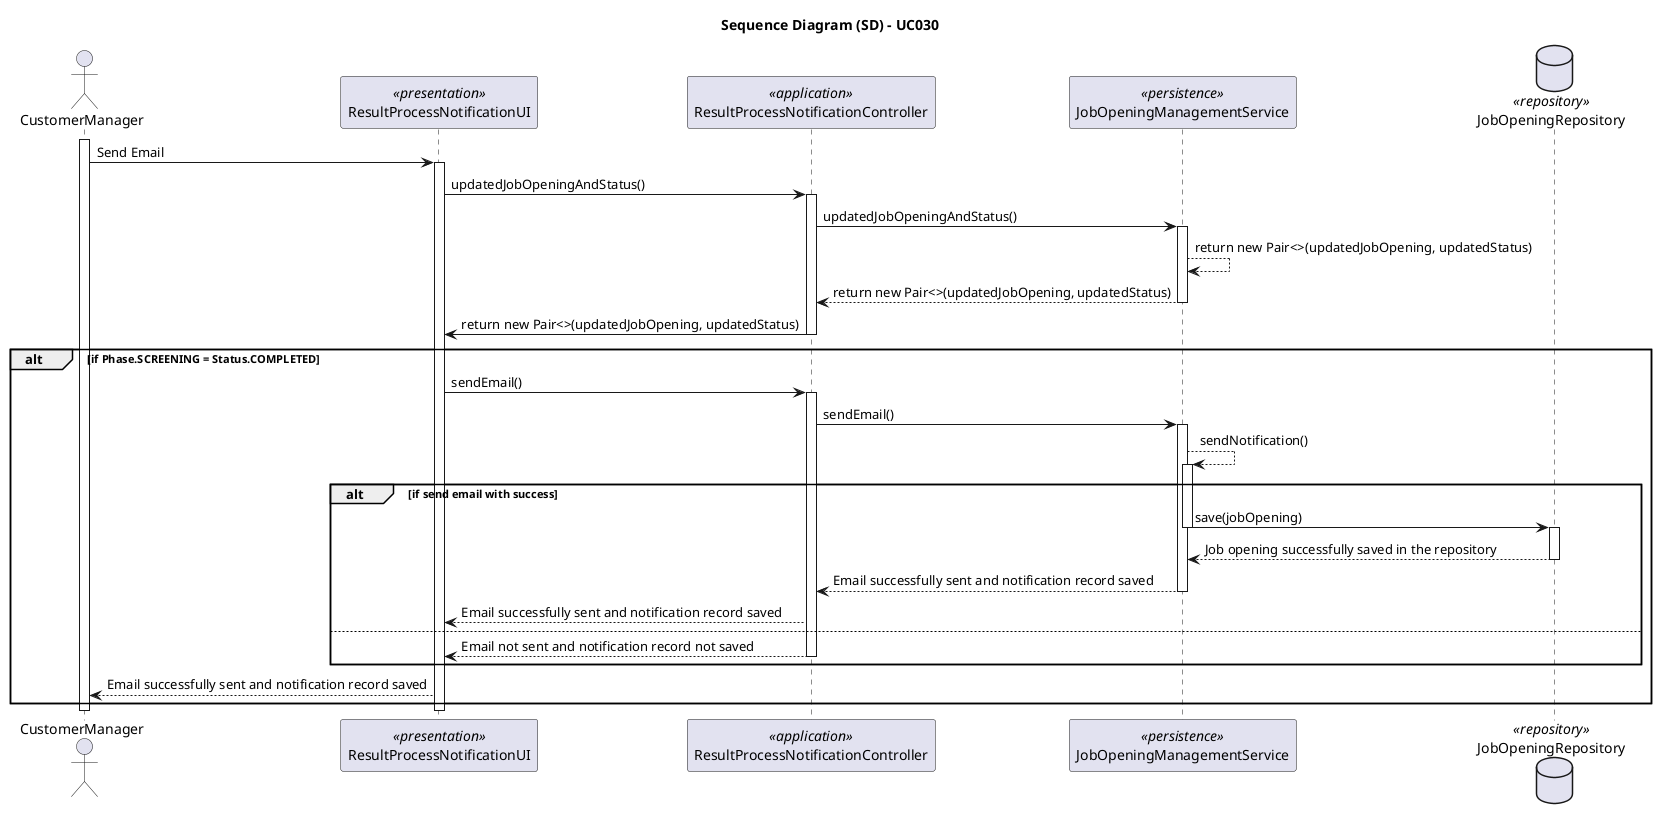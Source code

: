 @startuml
skinparam packageStyle rectangle
skinparam shadowing false
skinparam linetype polyline

skinparam classAttributeIconSize 0

title Sequence Diagram (SD) - UC030

actor CustomerManager as CM
participant ResultProcessNotificationUI as UI <<presentation>>
participant ResultProcessNotificationController as Controller <<application>>
participant JobOpeningManagementService as Service <<persistence>>
database JobOpeningRepository as Repository <<repository>>

activate CM

CM -> UI: Send Email

activate UI

    UI -> Controller: updatedJobOpeningAndStatus()

    activate Controller

        Controller -> Service: updatedJobOpeningAndStatus()

        activate Service

            Service --> Service: return new Pair<>(updatedJobOpening, updatedStatus)

            Service --> Controller : return new Pair<>(updatedJobOpening, updatedStatus)

        deactivate Service

        Controller -> UI : return new Pair<>(updatedJobOpening, updatedStatus)

    deactivate Controller

        alt if Phase.SCREENING = Status.COMPLETED

            UI -> Controller : sendEmail()

            activate Controller

                Controller -> Service : sendEmail()
                activate Service

                    Service --> Service : sendNotification()

                    activate Service


                    alt if send email with success

                        Service -> Repository : save(jobOpening)
                    deactivate Service

                        activate Repository

                            Repository --> Service :  Job opening successfully saved in the repository

                        deactivate Repository

                    Service --> Controller : Email successfully sent and notification record saved

                deactivate Service

                Controller --> UI : Email successfully sent and notification record saved



        else

            Controller --> UI : Email not sent and notification record not saved

            deactivate Controller

        end alt

            UI --> CM : Email successfully sent and notification record saved

        end alt

deactivate UI

deactivate CM

@enduml